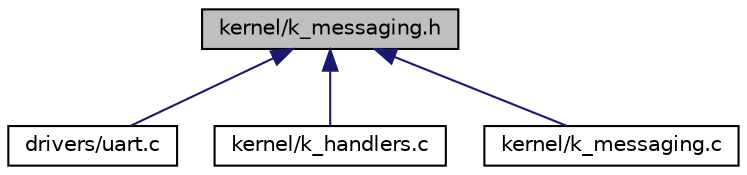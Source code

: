 digraph "kernel/k_messaging.h"
{
 // LATEX_PDF_SIZE
  edge [fontname="Helvetica",fontsize="10",labelfontname="Helvetica",labelfontsize="10"];
  node [fontname="Helvetica",fontsize="10",shape=record];
  Node1 [label="kernel/k_messaging.h",height=0.2,width=0.4,color="black", fillcolor="grey75", style="filled", fontcolor="black",tooltip="Contains all definitions and function prototypes regarding inter-process communications via messaging..."];
  Node1 -> Node2 [dir="back",color="midnightblue",fontsize="10",style="solid"];
  Node2 [label="drivers/uart.c",height=0.2,width=0.4,color="black", fillcolor="white", style="filled",URL="$uart_8c.html",tooltip="Contains functionality to operate the UART0 driver for the tiva board."];
  Node1 -> Node3 [dir="back",color="midnightblue",fontsize="10",style="solid"];
  Node3 [label="kernel/k_handlers.c",height=0.2,width=0.4,color="black", fillcolor="white", style="filled",URL="$k__handlers_8c.html",tooltip="Contains all functions pertaining towards the kernel's trap handlers and initializer functions."];
  Node1 -> Node4 [dir="back",color="midnightblue",fontsize="10",style="solid"];
  Node4 [label="kernel/k_messaging.c",height=0.2,width=0.4,color="black", fillcolor="white", style="filled",URL="$k__messaging_8c.html",tooltip="Contains all message and message box allocation management and all supporting functionality regarding..."];
}

